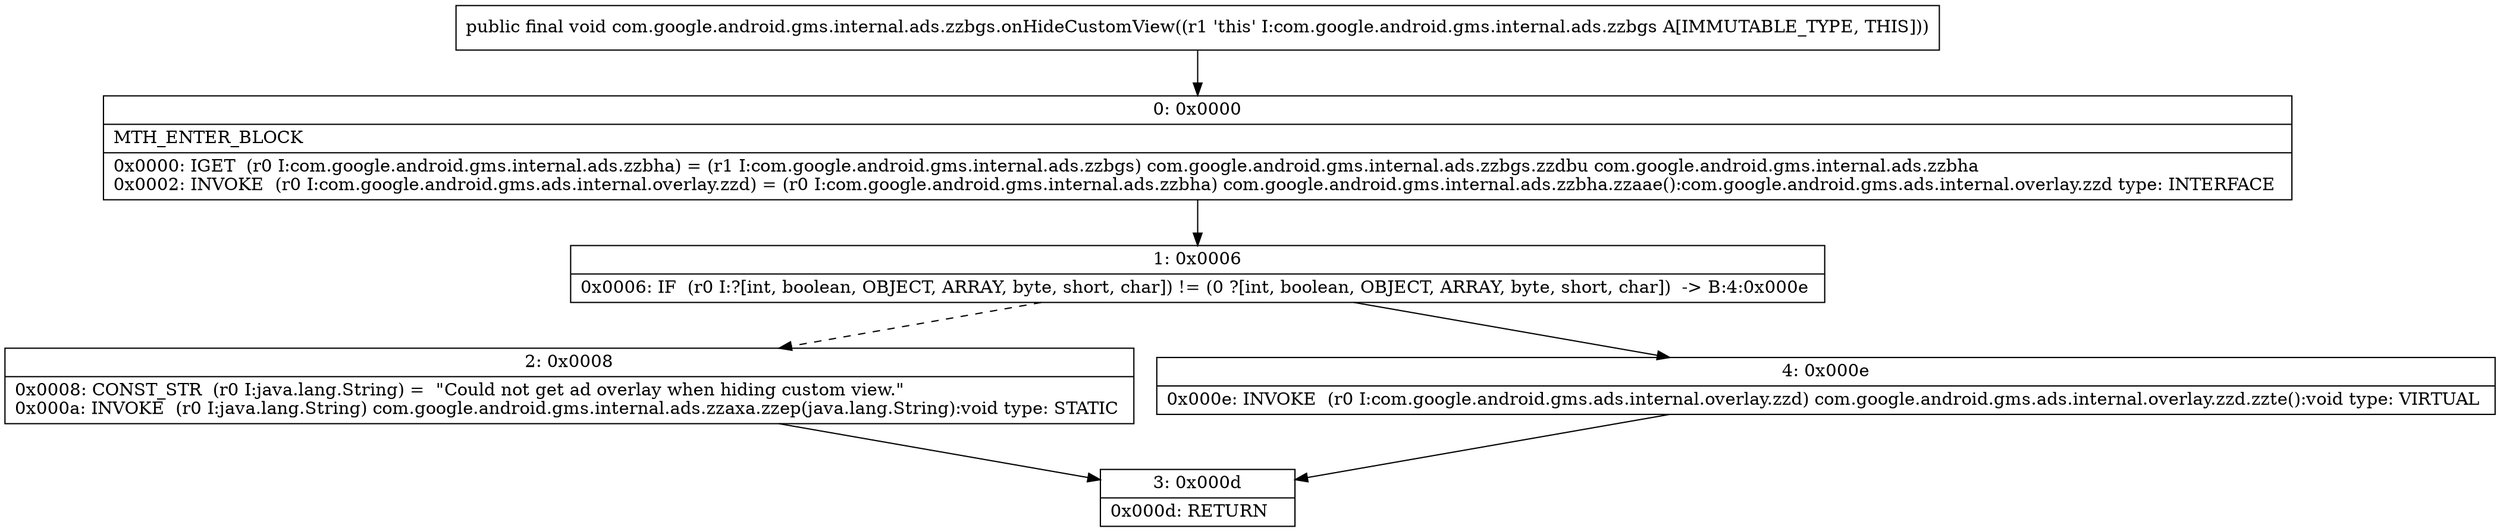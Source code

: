 digraph "CFG forcom.google.android.gms.internal.ads.zzbgs.onHideCustomView()V" {
Node_0 [shape=record,label="{0\:\ 0x0000|MTH_ENTER_BLOCK\l|0x0000: IGET  (r0 I:com.google.android.gms.internal.ads.zzbha) = (r1 I:com.google.android.gms.internal.ads.zzbgs) com.google.android.gms.internal.ads.zzbgs.zzdbu com.google.android.gms.internal.ads.zzbha \l0x0002: INVOKE  (r0 I:com.google.android.gms.ads.internal.overlay.zzd) = (r0 I:com.google.android.gms.internal.ads.zzbha) com.google.android.gms.internal.ads.zzbha.zzaae():com.google.android.gms.ads.internal.overlay.zzd type: INTERFACE \l}"];
Node_1 [shape=record,label="{1\:\ 0x0006|0x0006: IF  (r0 I:?[int, boolean, OBJECT, ARRAY, byte, short, char]) != (0 ?[int, boolean, OBJECT, ARRAY, byte, short, char])  \-\> B:4:0x000e \l}"];
Node_2 [shape=record,label="{2\:\ 0x0008|0x0008: CONST_STR  (r0 I:java.lang.String) =  \"Could not get ad overlay when hiding custom view.\" \l0x000a: INVOKE  (r0 I:java.lang.String) com.google.android.gms.internal.ads.zzaxa.zzep(java.lang.String):void type: STATIC \l}"];
Node_3 [shape=record,label="{3\:\ 0x000d|0x000d: RETURN   \l}"];
Node_4 [shape=record,label="{4\:\ 0x000e|0x000e: INVOKE  (r0 I:com.google.android.gms.ads.internal.overlay.zzd) com.google.android.gms.ads.internal.overlay.zzd.zzte():void type: VIRTUAL \l}"];
MethodNode[shape=record,label="{public final void com.google.android.gms.internal.ads.zzbgs.onHideCustomView((r1 'this' I:com.google.android.gms.internal.ads.zzbgs A[IMMUTABLE_TYPE, THIS])) }"];
MethodNode -> Node_0;
Node_0 -> Node_1;
Node_1 -> Node_2[style=dashed];
Node_1 -> Node_4;
Node_2 -> Node_3;
Node_4 -> Node_3;
}

